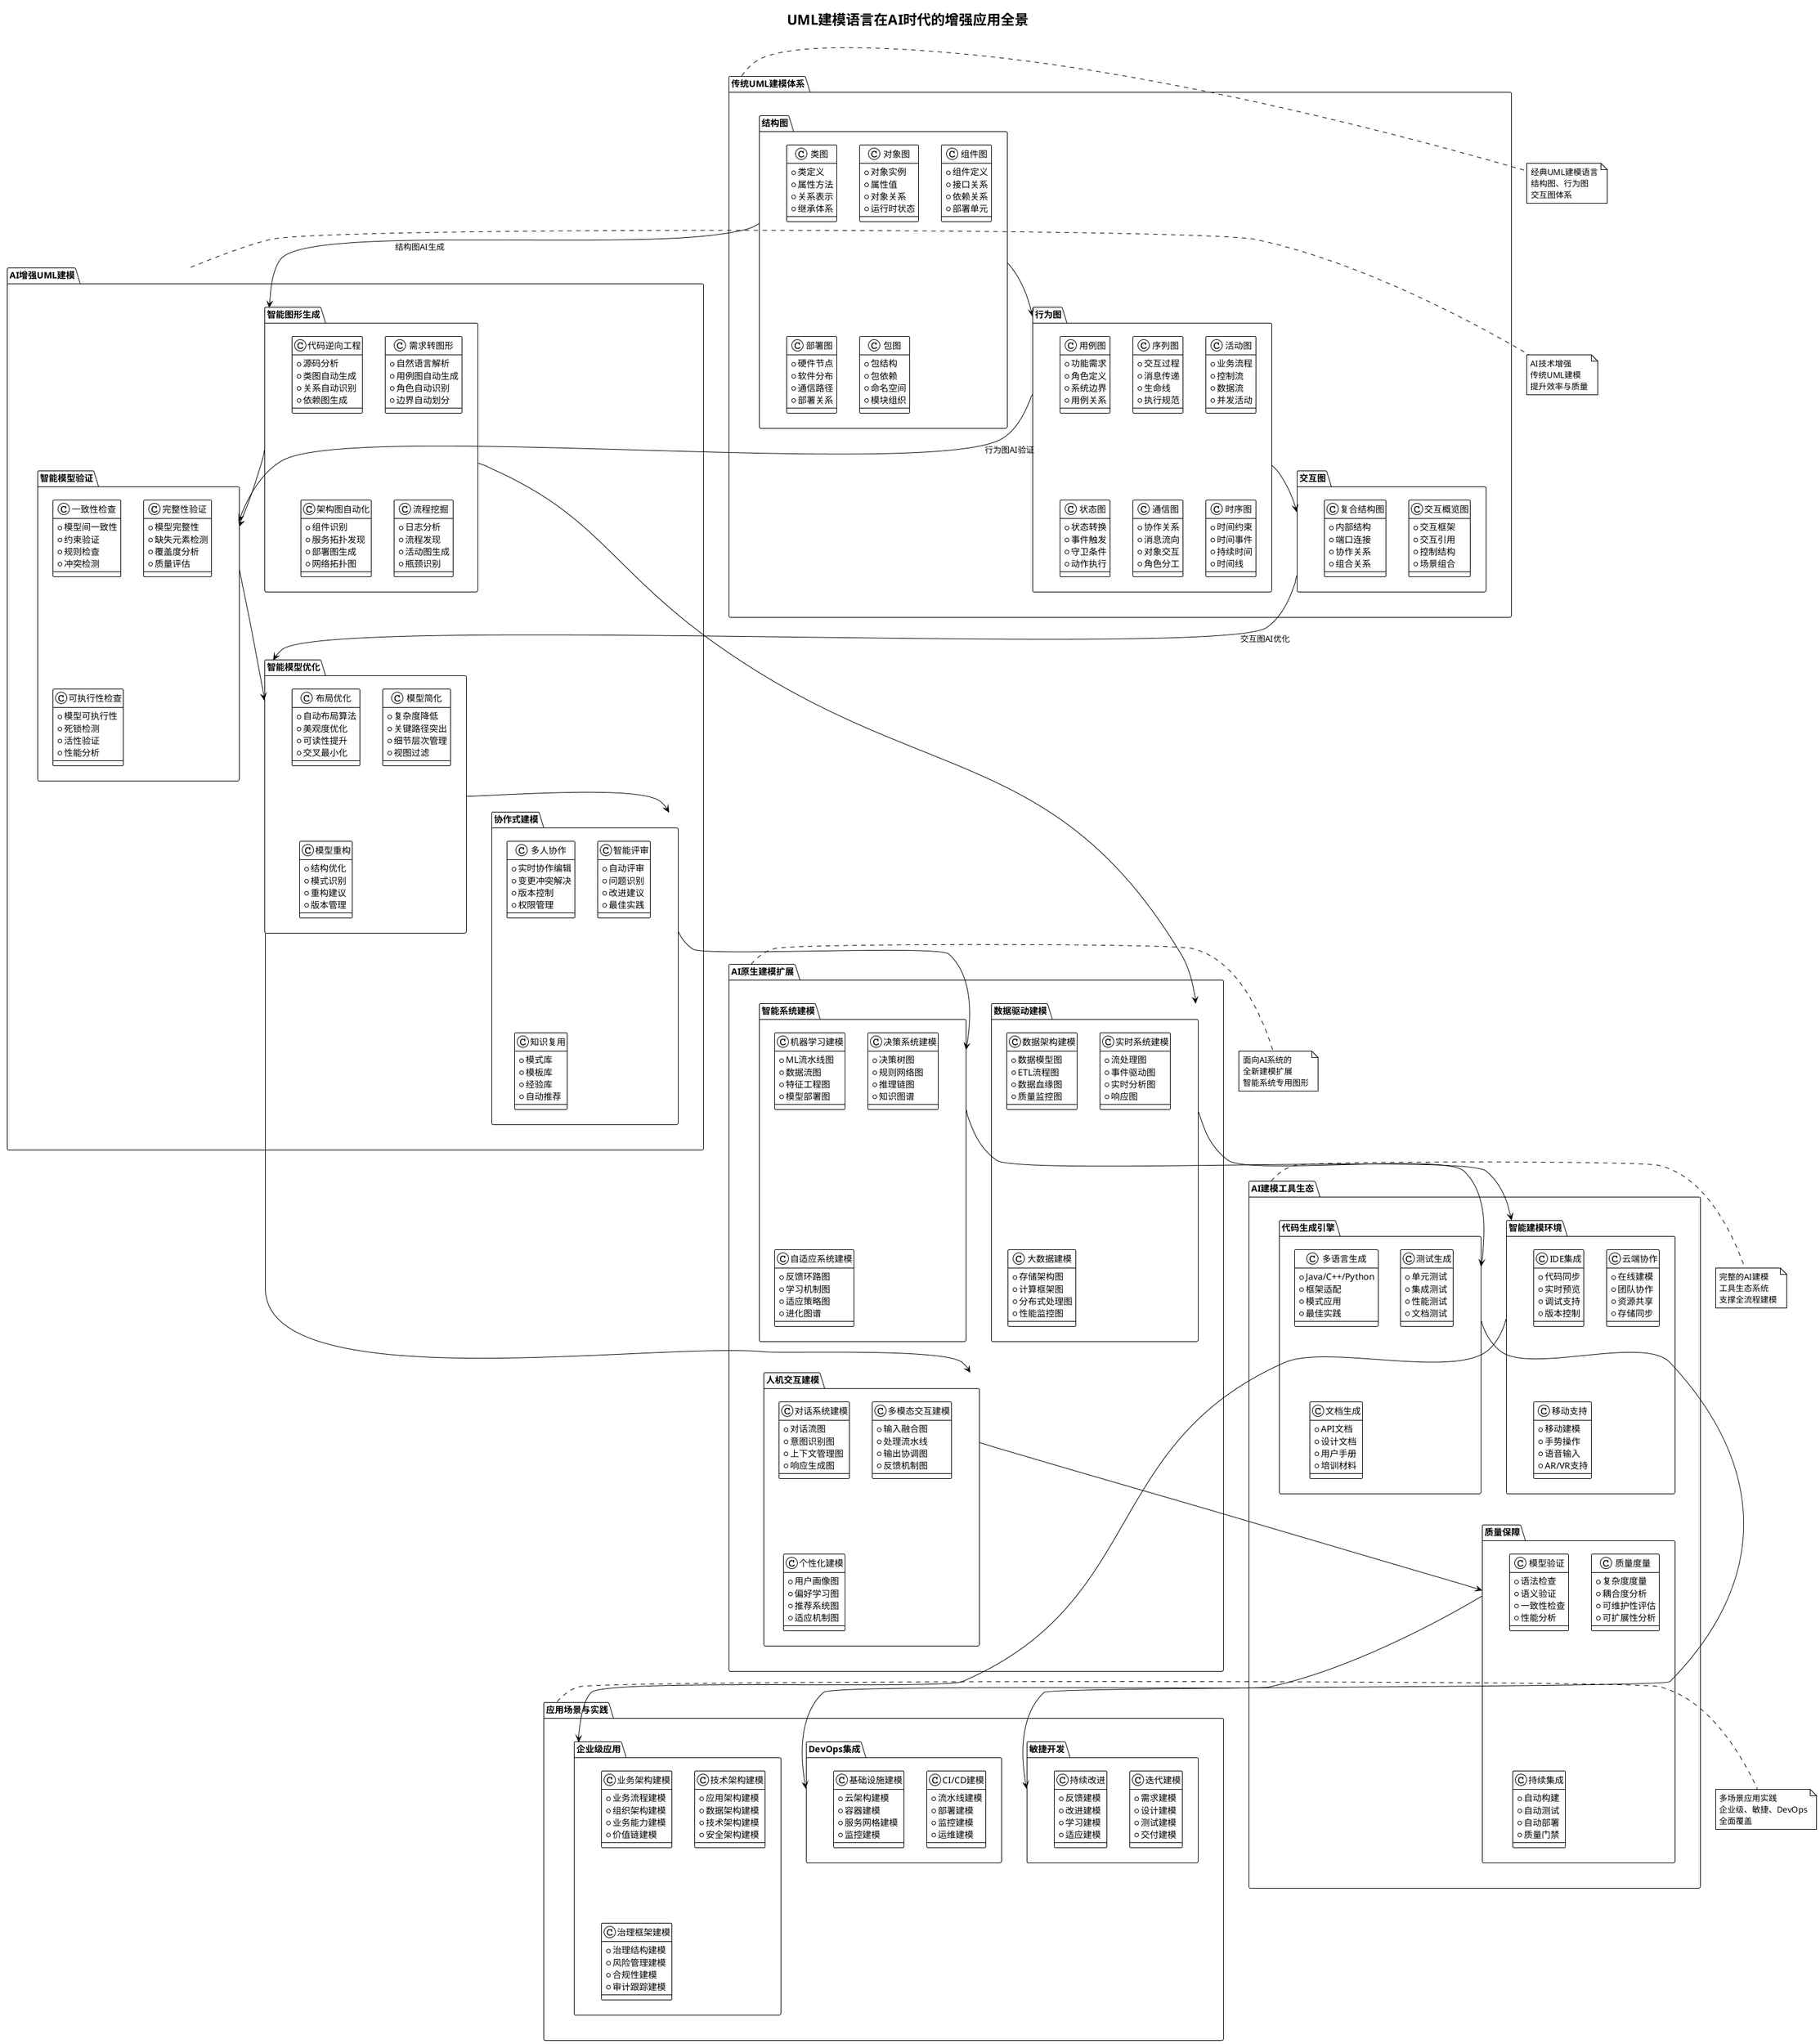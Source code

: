 @startuml UML建模语言AI增强应用图
!theme plain
!define RECTANGLE class

title UML建模语言在AI时代的增强应用全景

package "传统UML建模体系" as TraditionalUML {
    
    package "结构图" as StructuralDiagrams {
        RECTANGLE 类图 {
            + 类定义
            + 属性方法
            + 关系表示
            + 继承体系
        }
        
        RECTANGLE 对象图 {
            + 对象实例
            + 属性值
            + 对象关系
            + 运行时状态
        }
        
        RECTANGLE 组件图 {
            + 组件定义
            + 接口关系
            + 依赖关系
            + 部署单元
        }
        
        RECTANGLE 部署图 {
            + 硬件节点
            + 软件分布
            + 通信路径
            + 部署关系
        }
        
        RECTANGLE 包图 {
            + 包结构
            + 包依赖
            + 命名空间
            + 模块组织
        }
    }
    
    package "行为图" as BehavioralDiagrams {
        RECTANGLE 用例图 {
            + 功能需求
            + 角色定义
            + 系统边界
            + 用例关系
        }
        
        RECTANGLE 序列图 {
            + 交互过程
            + 消息传递
            + 生命线
            + 执行规范
        }
        
        RECTANGLE 活动图 {
            + 业务流程
            + 控制流
            + 数据流
            + 并发活动
        }
        
        RECTANGLE 状态图 {
            + 状态转换
            + 事件触发
            + 守卫条件
            + 动作执行
        }
        
        RECTANGLE 通信图 {
            + 协作关系
            + 消息流向
            + 对象交互
            + 角色分工
        }
        
        RECTANGLE 时序图 {
            + 时间约束
            + 时间事件
            + 持续时间
            + 时间线
        }
    }
    
    package "交互图" as InteractionDiagrams {
        RECTANGLE 交互概览图 {
            + 交互框架
            + 交互引用
            + 控制结构
            + 场景组合
        }
        
        RECTANGLE 复合结构图 {
            + 内部结构
            + 端口连接
            + 协作关系
            + 组合关系
        }
    }
}

package "AI增强UML建模" as AIEnhancedUML {
    
    package "智能图形生成" as AIGraphGeneration {
        RECTANGLE 需求转图形 {
            + 自然语言解析
            + 用例图自动生成
            + 角色自动识别
            + 边界自动划分
        }
        
        RECTANGLE 代码逆向工程 {
            + 源码分析
            + 类图自动生成
            + 关系自动识别
            + 依赖图生成
        }
        
        RECTANGLE 架构图自动化 {
            + 组件识别
            + 服务拓扑发现
            + 部署图生成
            + 网络拓扑图
        }
        
        RECTANGLE 流程挖掘 {
            + 日志分析
            + 流程发现
            + 活动图生成
            + 瓶颈识别
        }
    }
    
    package "智能模型验证" as AIModelValidation {
        RECTANGLE 一致性检查 {
            + 模型间一致性
            + 约束验证
            + 规则检查
            + 冲突检测
        }
        
        RECTANGLE 完整性验证 {
            + 模型完整性
            + 缺失元素检测
            + 覆盖度分析
            + 质量评估
        }
        
        RECTANGLE 可执行性检查 {
            + 模型可执行性
            + 死锁检测
            + 活性验证
            + 性能分析
        }
    }
    
    package "智能模型优化" as AIModelOptimization {
        RECTANGLE 布局优化 {
            + 自动布局算法
            + 美观度优化
            + 可读性提升
            + 交叉最小化
        }
        
        RECTANGLE 模型简化 {
            + 复杂度降低
            + 关键路径突出
            + 细节层次管理
            + 视图过滤
        }
        
        RECTANGLE 模型重构 {
            + 结构优化
            + 模式识别
            + 重构建议
            + 版本管理
        }
    }
    
    package "协作式建模" as CollaborativeModeling {
        RECTANGLE 多人协作 {
            + 实时协作编辑
            + 变更冲突解决
            + 版本控制
            + 权限管理
        }
        
        RECTANGLE 智能评审 {
            + 自动评审
            + 问题识别
            + 改进建议
            + 最佳实践
        }
        
        RECTANGLE 知识复用 {
            + 模式库
            + 模板库
            + 经验库
            + 自动推荐
        }
    }
}

package "AI原生建模扩展" as AIFirstModelingExtensions {
    
    package "智能系统建模" as IntelligentSystemModeling {
        RECTANGLE 机器学习建模 {
            + ML流水线图
            + 数据流图
            + 特征工程图
            + 模型部署图
        }
        
        RECTANGLE 决策系统建模 {
            + 决策树图
            + 规则网络图
            + 推理链图
            + 知识图谱
        }
        
        RECTANGLE 自适应系统建模 {
            + 反馈环路图
            + 学习机制图
            + 适应策略图
            + 进化图谱
        }
    }
    
    package "数据驱动建模" as DataDrivenModeling {
        RECTANGLE 数据架构建模 {
            + 数据模型图
            + ETL流程图
            + 数据血缘图
            + 质量监控图
        }
        
        RECTANGLE 实时系统建模 {
            + 流处理图
            + 事件驱动图
            + 实时分析图
            + 响应图
        }
        
        RECTANGLE 大数据建模 {
            + 存储架构图
            + 计算框架图
            + 分布式处理图
            + 性能监控图
        }
    }
    
    package "人机交互建模" as HumanAIInteractionModeling {
        RECTANGLE 对话系统建模 {
            + 对话流图
            + 意图识别图
            + 上下文管理图
            + 响应生成图
        }
        
        RECTANGLE 多模态交互建模 {
            + 输入融合图
            + 处理流水线
            + 输出协调图
            + 反馈机制图
        }
        
        RECTANGLE 个性化建模 {
            + 用户画像图
            + 偏好学习图
            + 推荐系统图
            + 适应机制图
        }
    }
}

package "AI建模工具生态" as AIModelingEcosystem {
    
    package "智能建模环境" as IntelligentModelingEnvironment {
        RECTANGLE IDE集成 {
            + 代码同步
            + 实时预览
            + 调试支持
            + 版本控制
        }
        
        RECTANGLE 云端协作 {
            + 在线建模
            + 团队协作
            + 资源共享
            + 存储同步
        }
        
        RECTANGLE 移动支持 {
            + 移动建模
            + 手势操作
            + 语音输入
            + AR/VR支持
        }
    }
    
    package "代码生成引擎" as CodeGenerationEngine {
        RECTANGLE 多语言生成 {
            + Java/C++/Python
            + 框架适配
            + 模式应用
            + 最佳实践
        }
        
        RECTANGLE 测试生成 {
            + 单元测试
            + 集成测试
            + 性能测试
            + 文档测试
        }
        
        RECTANGLE 文档生成 {
            + API文档
            + 设计文档
            + 用户手册
            + 培训材料
        }
    }
    
    package "质量保障" as QualityAssurance {
        RECTANGLE 模型验证 {
            + 语法检查
            + 语义验证
            + 一致性检查
            + 性能分析
        }
        
        RECTANGLE 质量度量 {
            + 复杂度度量
            + 耦合度分析
            + 可维护性评估
            + 可扩展性分析
        }
        
        RECTANGLE 持续集成 {
            + 自动构建
            + 自动测试
            + 自动部署
            + 质量门禁
        }
    }
}

package "应用场景与实践" as ApplicationScenarios {
    
    package "企业级应用" as EnterpriseApplications {
        RECTANGLE 业务架构建模 {
            + 业务流程建模
            + 组织架构建模
            + 业务能力建模
            + 价值链建模
        }
        
        RECTANGLE 技术架构建模 {
            + 应用架构建模
            + 数据架构建模
            + 技术架构建模
            + 安全架构建模
        }
        
        RECTANGLE 治理框架建模 {
            + 治理结构建模
            + 风险管理建模
            + 合规性建模
            + 审计跟踪建模
        }
    }
    
    package "敏捷开发" as AgileDevelopment {
        RECTANGLE 迭代建模 {
            + 需求建模
            + 设计建模
            + 测试建模
            + 交付建模
        }
        
        RECTANGLE 持续改进 {
            + 反馈建模
            + 改进建模
            + 学习建模
            + 适应建模
        }
    }
    
    package "DevOps集成" as DevOpsIntegration {
        RECTANGLE CI/CD建模 {
            + 流水线建模
            + 部署建模
            + 监控建模
            + 运维建模
        }
        
        RECTANGLE 基础设施建模 {
            + 云架构建模
            + 容器建模
            + 服务网格建模
            + 监控建模
        }
    }
}

' 关系连线
' 传统UML内部关系
StructuralDiagrams --> BehavioralDiagrams
BehavioralDiagrams --> InteractionDiagrams

' AI增强关系
StructuralDiagrams --> AIGraphGeneration : "结构图AI生成"
BehavioralDiagrams --> AIModelValidation : "行为图AI验证"
InteractionDiagrams --> AIModelOptimization : "交互图AI优化"

' AI增强内部关系
AIGraphGeneration --> AIModelValidation
AIModelValidation --> AIModelOptimization
AIModelOptimization --> CollaborativeModeling

' 演进到AI原生
CollaborativeModeling --> IntelligentSystemModeling
AIGraphGeneration --> DataDrivenModeling
AIModelOptimization --> HumanAIInteractionModeling

' 工具生态支撑
IntelligentSystemModeling --> IntelligentModelingEnvironment
DataDrivenModeling --> CodeGenerationEngine
HumanAIInteractionModeling --> QualityAssurance

' 应用场景
IntelligentModelingEnvironment --> EnterpriseApplications
CodeGenerationEngine --> AgileDevelopment
QualityAssurance --> DevOpsIntegration

note right of TraditionalUML : 经典UML建模语言\n结构图、行为图\n交互图体系
note right of AIEnhancedUML : AI技术增强\n传统UML建模\n提升效率与质量
note right of AIFirstModelingExtensions : 面向AI系统的\n全新建模扩展\n智能系统专用图形
note right of AIModelingEcosystem : 完整的AI建模\n工具生态系统\n支撑全流程建模
note right of ApplicationScenarios : 多场景应用实践\n企业级、敏捷、DevOps\n全面覆盖

@enduml
